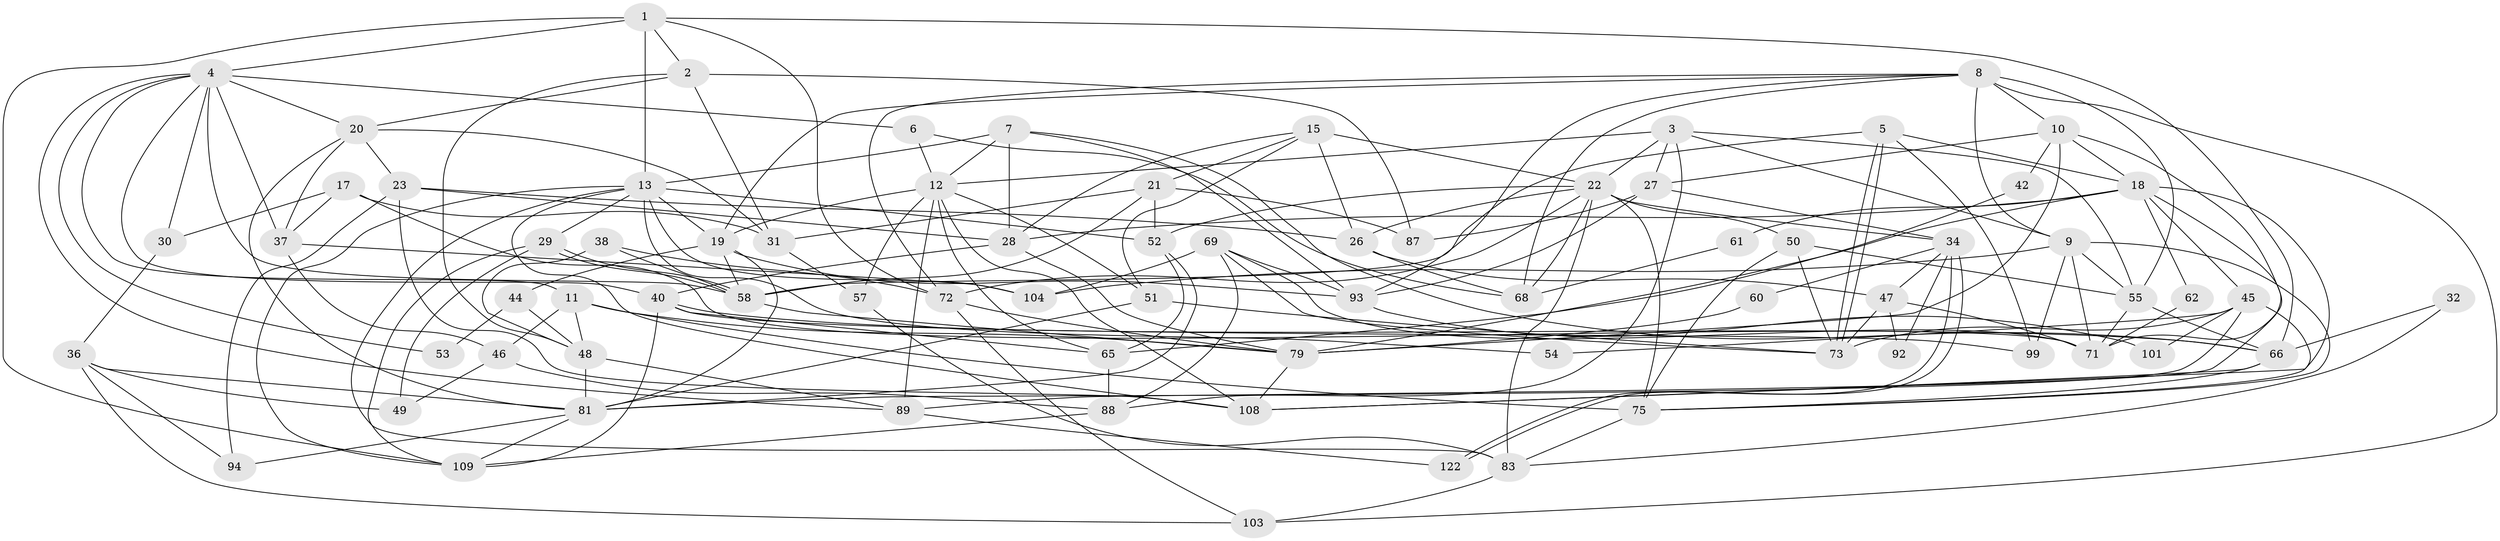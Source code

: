 // Generated by graph-tools (version 1.1) at 2025/52/02/27/25 19:52:02]
// undirected, 75 vertices, 193 edges
graph export_dot {
graph [start="1"]
  node [color=gray90,style=filled];
  1 [super="+24"];
  2 [super="+56"];
  3 [super="+25"];
  4 [super="+82"];
  5;
  6 [super="+16"];
  7 [super="+14"];
  8 [super="+41"];
  9 [super="+63"];
  10 [super="+70"];
  11 [super="+102"];
  12 [super="+64"];
  13 [super="+39"];
  15 [super="+35"];
  17;
  18 [super="+97"];
  19 [super="+110"];
  20 [super="+113"];
  21 [super="+90"];
  22 [super="+105"];
  23 [super="+76"];
  26 [super="+33"];
  27;
  28 [super="+91"];
  29 [super="+77"];
  30;
  31 [super="+85"];
  32;
  34 [super="+112"];
  36 [super="+43"];
  37;
  38;
  40;
  42;
  44;
  45 [super="+117"];
  46;
  47 [super="+100"];
  48 [super="+74"];
  49;
  50 [super="+95"];
  51;
  52 [super="+119"];
  53;
  54;
  55 [super="+59"];
  57;
  58 [super="+121"];
  60;
  61;
  62;
  65 [super="+106"];
  66 [super="+67"];
  68;
  69 [super="+98"];
  71 [super="+116"];
  72 [super="+84"];
  73 [super="+86"];
  75 [super="+78"];
  79 [super="+80"];
  81 [super="+120"];
  83 [super="+115"];
  87;
  88 [super="+114"];
  89 [super="+111"];
  92;
  93 [super="+96"];
  94;
  99;
  101;
  103 [super="+107"];
  104;
  108 [super="+118"];
  109;
  122;
  1 -- 66;
  1 -- 109;
  1 -- 2;
  1 -- 13 [weight=2];
  1 -- 72;
  1 -- 4;
  2 -- 20;
  2 -- 87;
  2 -- 31;
  2 -- 48;
  3 -- 22;
  3 -- 12;
  3 -- 88;
  3 -- 55;
  3 -- 9;
  3 -- 27;
  4 -- 6 [weight=2];
  4 -- 11;
  4 -- 40;
  4 -- 37;
  4 -- 53;
  4 -- 30;
  4 -- 89;
  4 -- 58;
  4 -- 20;
  5 -- 73;
  5 -- 73;
  5 -- 99;
  5 -- 58;
  5 -- 18;
  6 -- 12;
  6 -- 68;
  7 -- 13;
  7 -- 12;
  7 -- 66;
  7 -- 28;
  7 -- 93;
  8 -- 55 [weight=2];
  8 -- 103;
  8 -- 19;
  8 -- 9;
  8 -- 68;
  8 -- 10;
  8 -- 72;
  8 -- 93;
  9 -- 99;
  9 -- 55;
  9 -- 104;
  9 -- 75;
  9 -- 71;
  10 -- 42;
  10 -- 71;
  10 -- 27;
  10 -- 79;
  10 -- 18;
  11 -- 48;
  11 -- 46;
  11 -- 79;
  11 -- 75;
  12 -- 57;
  12 -- 19;
  12 -- 51;
  12 -- 89;
  12 -- 65;
  12 -- 108;
  13 -- 19;
  13 -- 104;
  13 -- 108;
  13 -- 109;
  13 -- 52;
  13 -- 54;
  13 -- 83;
  13 -- 29;
  15 -- 21;
  15 -- 22;
  15 -- 28;
  15 -- 26;
  15 -- 51;
  17 -- 71;
  17 -- 30;
  17 -- 37;
  17 -- 31;
  18 -- 89;
  18 -- 28;
  18 -- 45;
  18 -- 62;
  18 -- 108;
  18 -- 61;
  18 -- 79;
  19 -- 44;
  19 -- 81;
  19 -- 58;
  19 -- 93;
  20 -- 37;
  20 -- 23;
  20 -- 81;
  20 -- 31;
  21 -- 87;
  21 -- 52;
  21 -- 58;
  21 -- 31;
  22 -- 72;
  22 -- 34;
  22 -- 68;
  22 -- 75 [weight=2];
  22 -- 83;
  22 -- 52;
  22 -- 26;
  22 -- 50;
  23 -- 108;
  23 -- 26;
  23 -- 94;
  23 -- 28;
  26 -- 47;
  26 -- 68;
  27 -- 34;
  27 -- 87;
  27 -- 93;
  28 -- 40;
  28 -- 79;
  29 -- 58;
  29 -- 58;
  29 -- 109;
  29 -- 49;
  30 -- 36;
  31 -- 57;
  32 -- 66;
  32 -- 83;
  34 -- 122;
  34 -- 122;
  34 -- 92;
  34 -- 60;
  34 -- 47;
  36 -- 49;
  36 -- 94;
  36 -- 81;
  36 -- 103;
  37 -- 46;
  37 -- 104;
  38 -- 48;
  38 -- 58;
  38 -- 72;
  40 -- 109;
  40 -- 65;
  40 -- 66;
  40 -- 99;
  42 -- 65;
  44 -- 53;
  44 -- 48;
  45 -- 81;
  45 -- 54;
  45 -- 73;
  45 -- 101;
  45 -- 75;
  46 -- 88;
  46 -- 49;
  47 -- 73;
  47 -- 92;
  47 -- 71;
  48 -- 89;
  48 -- 81;
  50 -- 55;
  50 -- 73;
  50 -- 75;
  51 -- 81;
  51 -- 73;
  52 -- 65;
  52 -- 81;
  55 -- 71;
  55 -- 66;
  57 -- 83;
  58 -- 79;
  60 -- 79;
  61 -- 68;
  62 -- 71;
  65 -- 88;
  66 -- 75;
  66 -- 108;
  69 -- 104;
  69 -- 73;
  69 -- 93;
  69 -- 71;
  69 -- 88;
  72 -- 79;
  72 -- 103;
  75 -- 83;
  79 -- 108;
  81 -- 94;
  81 -- 109;
  83 -- 103;
  88 -- 109;
  89 -- 122;
  93 -- 101;
}
